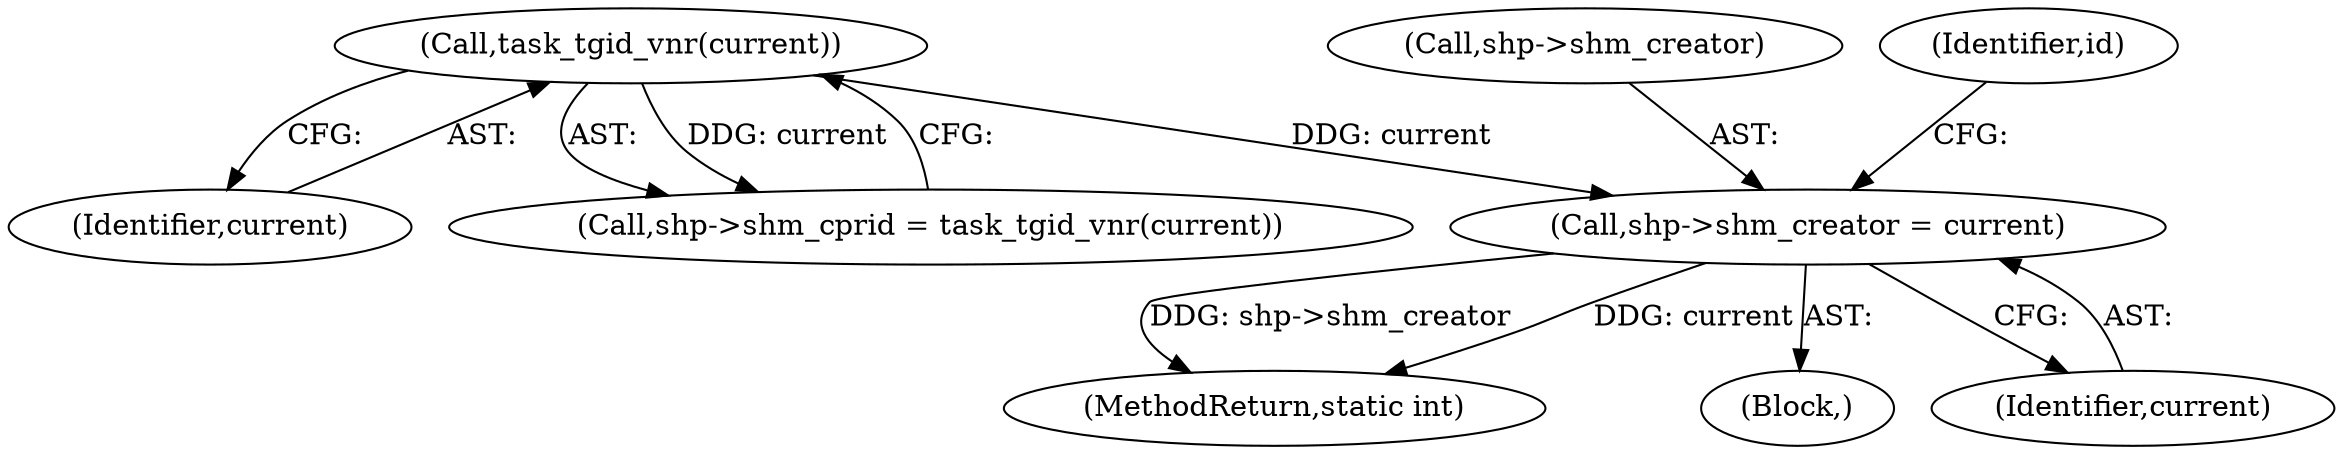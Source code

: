 digraph "0_linux_b9a532277938798b53178d5a66af6e2915cb27cf_0@API" {
"1000367" [label="(Call,shp->shm_creator = current)"];
"1000331" [label="(Call,task_tgid_vnr(current))"];
"1000368" [label="(Call,shp->shm_creator)"];
"1000456" [label="(MethodReturn,static int)"];
"1000106" [label="(Block,)"];
"1000332" [label="(Identifier,current)"];
"1000373" [label="(Identifier,id)"];
"1000327" [label="(Call,shp->shm_cprid = task_tgid_vnr(current))"];
"1000371" [label="(Identifier,current)"];
"1000331" [label="(Call,task_tgid_vnr(current))"];
"1000367" [label="(Call,shp->shm_creator = current)"];
"1000367" -> "1000106"  [label="AST: "];
"1000367" -> "1000371"  [label="CFG: "];
"1000368" -> "1000367"  [label="AST: "];
"1000371" -> "1000367"  [label="AST: "];
"1000373" -> "1000367"  [label="CFG: "];
"1000367" -> "1000456"  [label="DDG: shp->shm_creator"];
"1000367" -> "1000456"  [label="DDG: current"];
"1000331" -> "1000367"  [label="DDG: current"];
"1000331" -> "1000327"  [label="AST: "];
"1000331" -> "1000332"  [label="CFG: "];
"1000332" -> "1000331"  [label="AST: "];
"1000327" -> "1000331"  [label="CFG: "];
"1000331" -> "1000327"  [label="DDG: current"];
}
